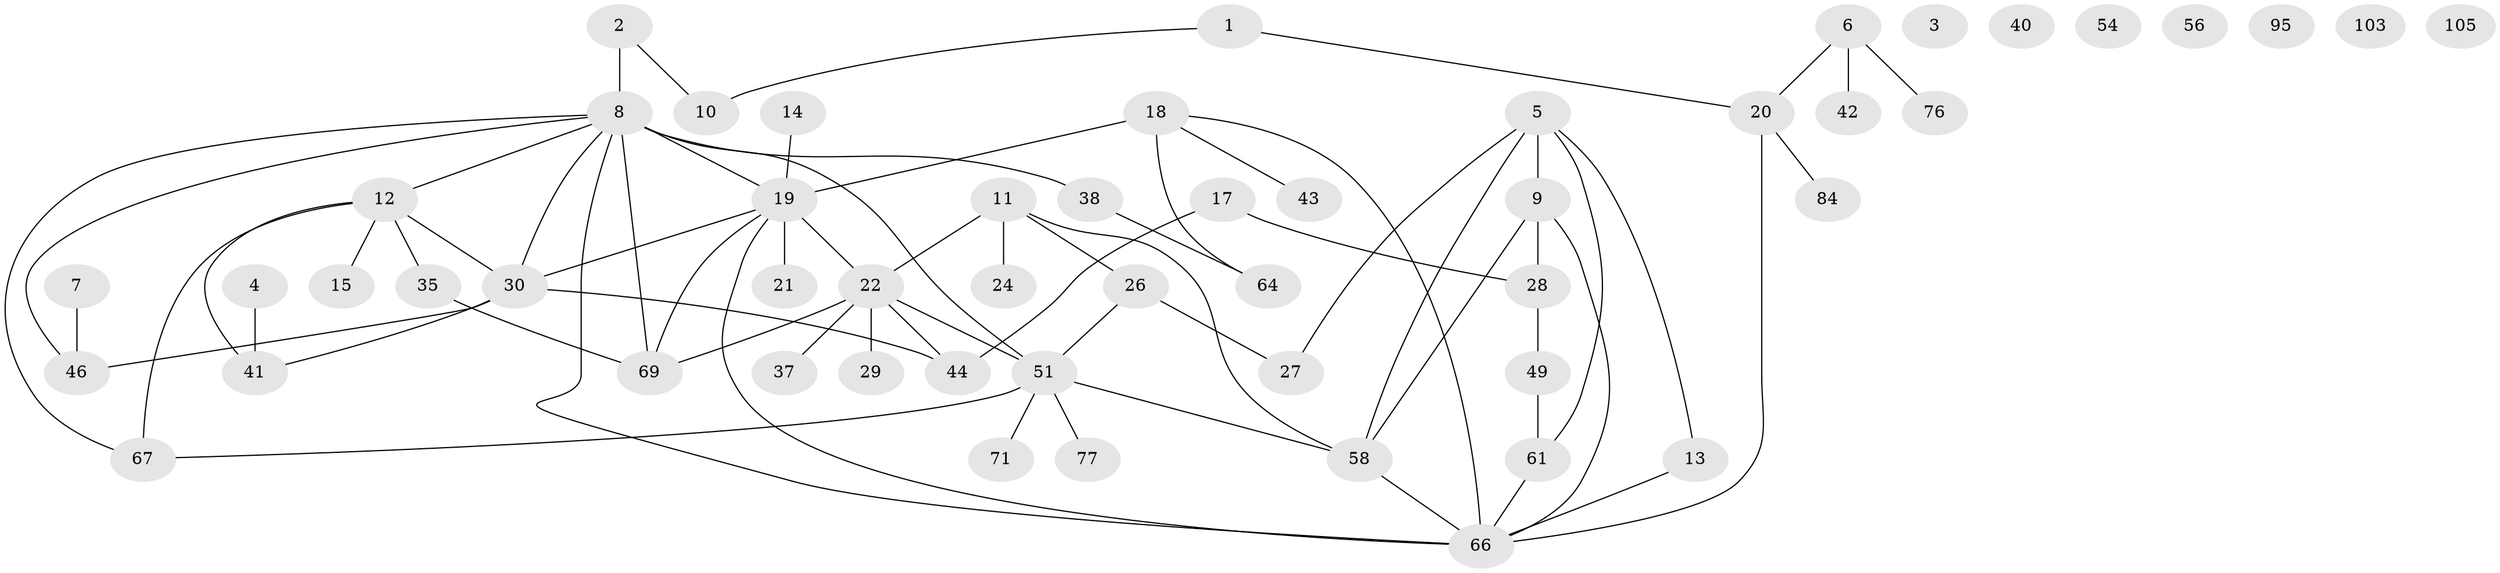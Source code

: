 // original degree distribution, {2: 0.21495327102803738, 3: 0.22429906542056074, 0: 0.06542056074766354, 5: 0.08411214953271028, 1: 0.27102803738317754, 6: 0.028037383177570093, 4: 0.11214953271028037}
// Generated by graph-tools (version 1.1) at 2025/12/03/09/25 04:12:52]
// undirected, 53 vertices, 70 edges
graph export_dot {
graph [start="1"]
  node [color=gray90,style=filled];
  1 [super="+53"];
  2 [super="+74"];
  3;
  4 [super="+55+83"];
  5 [super="+25+97+100+34+57"];
  6 [super="+31"];
  7;
  8 [super="+88+93+63+82+47"];
  9 [super="+50+65"];
  10 [super="+23"];
  11 [super="+62"];
  12 [super="+72+36"];
  13 [super="+16"];
  14;
  15;
  17 [super="+33+32"];
  18 [super="+48+59"];
  19 [super="+92+45+52"];
  20;
  21;
  22 [super="+70"];
  24;
  26 [super="+101"];
  27;
  28 [super="+94+98"];
  29;
  30 [super="+91+81"];
  35;
  37;
  38;
  40;
  41 [super="+102"];
  42;
  43;
  44;
  46;
  49;
  51 [super="+79"];
  54;
  56;
  58 [super="+86"];
  61 [super="+106"];
  64 [super="+75"];
  66 [super="+68"];
  67 [super="+104"];
  69 [super="+90"];
  71;
  76;
  77 [super="+107"];
  84;
  95;
  103;
  105;
  1 -- 20;
  1 -- 10;
  2 -- 10;
  2 -- 8 [weight=2];
  4 -- 41 [weight=2];
  5 -- 27;
  5 -- 61;
  5 -- 58;
  5 -- 13;
  5 -- 9;
  6 -- 20;
  6 -- 42;
  6 -- 76;
  7 -- 46;
  8 -- 67;
  8 -- 46;
  8 -- 19;
  8 -- 69;
  8 -- 51 [weight=2];
  8 -- 38;
  8 -- 12;
  8 -- 66;
  8 -- 30;
  9 -- 58;
  9 -- 28;
  9 -- 66;
  11 -- 24;
  11 -- 58;
  11 -- 26;
  11 -- 22;
  12 -- 35;
  12 -- 67;
  12 -- 41;
  12 -- 30;
  12 -- 15;
  13 -- 66;
  14 -- 19;
  17 -- 28;
  17 -- 44;
  18 -- 19 [weight=2];
  18 -- 64;
  18 -- 43;
  18 -- 66;
  19 -- 30;
  19 -- 66;
  19 -- 69;
  19 -- 22;
  19 -- 21;
  20 -- 84;
  20 -- 66;
  22 -- 69;
  22 -- 51;
  22 -- 37;
  22 -- 44;
  22 -- 29;
  26 -- 27;
  26 -- 51;
  28 -- 49;
  30 -- 46;
  30 -- 41;
  30 -- 44;
  35 -- 69;
  38 -- 64;
  49 -- 61;
  51 -- 67;
  51 -- 71;
  51 -- 58;
  51 -- 77;
  58 -- 66;
  61 -- 66;
}
